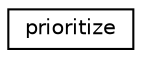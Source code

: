 digraph "Graphe hiérarchique des classes"
{
 // LATEX_PDF_SIZE
  edge [fontname="Helvetica",fontsize="10",labelfontname="Helvetica",labelfontsize="10"];
  node [fontname="Helvetica",fontsize="10",shape=record];
  rankdir="LR";
  Node0 [label="prioritize",height=0.2,width=0.4,color="black", fillcolor="white", style="filled",URL="$classprioritize.html",tooltip=" "];
}
